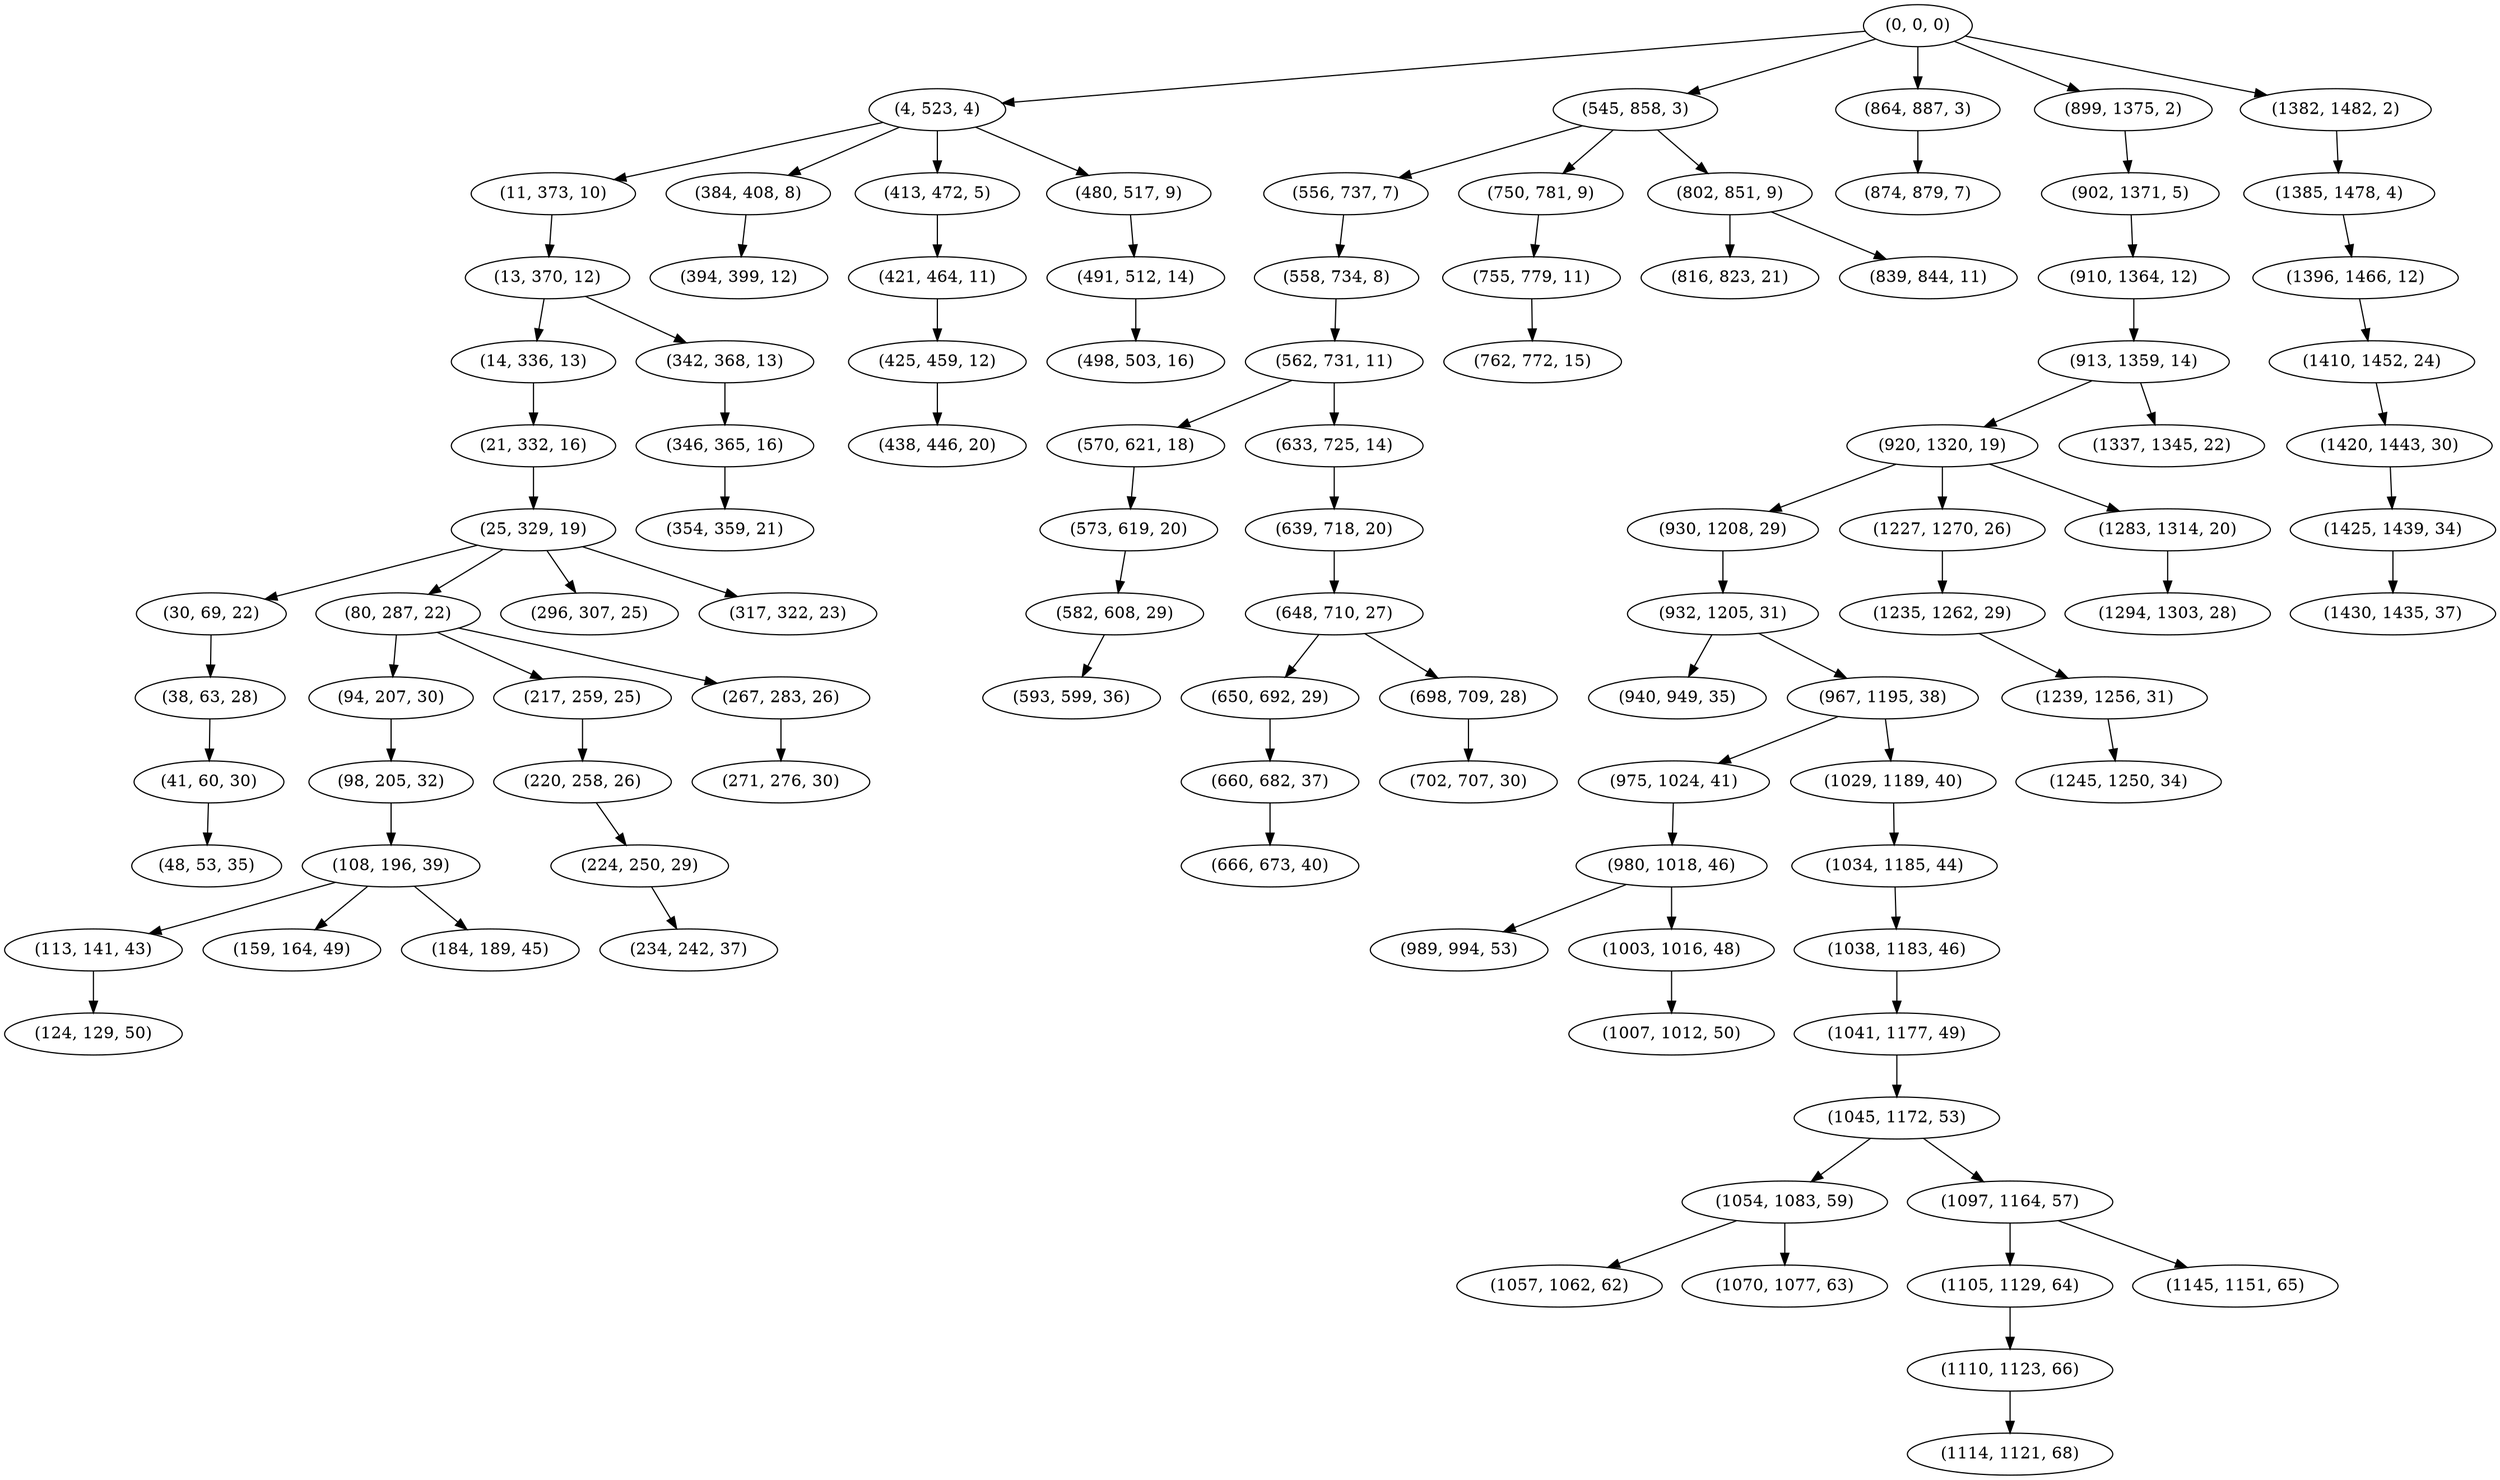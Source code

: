 digraph tree {
    "(0, 0, 0)";
    "(4, 523, 4)";
    "(11, 373, 10)";
    "(13, 370, 12)";
    "(14, 336, 13)";
    "(21, 332, 16)";
    "(25, 329, 19)";
    "(30, 69, 22)";
    "(38, 63, 28)";
    "(41, 60, 30)";
    "(48, 53, 35)";
    "(80, 287, 22)";
    "(94, 207, 30)";
    "(98, 205, 32)";
    "(108, 196, 39)";
    "(113, 141, 43)";
    "(124, 129, 50)";
    "(159, 164, 49)";
    "(184, 189, 45)";
    "(217, 259, 25)";
    "(220, 258, 26)";
    "(224, 250, 29)";
    "(234, 242, 37)";
    "(267, 283, 26)";
    "(271, 276, 30)";
    "(296, 307, 25)";
    "(317, 322, 23)";
    "(342, 368, 13)";
    "(346, 365, 16)";
    "(354, 359, 21)";
    "(384, 408, 8)";
    "(394, 399, 12)";
    "(413, 472, 5)";
    "(421, 464, 11)";
    "(425, 459, 12)";
    "(438, 446, 20)";
    "(480, 517, 9)";
    "(491, 512, 14)";
    "(498, 503, 16)";
    "(545, 858, 3)";
    "(556, 737, 7)";
    "(558, 734, 8)";
    "(562, 731, 11)";
    "(570, 621, 18)";
    "(573, 619, 20)";
    "(582, 608, 29)";
    "(593, 599, 36)";
    "(633, 725, 14)";
    "(639, 718, 20)";
    "(648, 710, 27)";
    "(650, 692, 29)";
    "(660, 682, 37)";
    "(666, 673, 40)";
    "(698, 709, 28)";
    "(702, 707, 30)";
    "(750, 781, 9)";
    "(755, 779, 11)";
    "(762, 772, 15)";
    "(802, 851, 9)";
    "(816, 823, 21)";
    "(839, 844, 11)";
    "(864, 887, 3)";
    "(874, 879, 7)";
    "(899, 1375, 2)";
    "(902, 1371, 5)";
    "(910, 1364, 12)";
    "(913, 1359, 14)";
    "(920, 1320, 19)";
    "(930, 1208, 29)";
    "(932, 1205, 31)";
    "(940, 949, 35)";
    "(967, 1195, 38)";
    "(975, 1024, 41)";
    "(980, 1018, 46)";
    "(989, 994, 53)";
    "(1003, 1016, 48)";
    "(1007, 1012, 50)";
    "(1029, 1189, 40)";
    "(1034, 1185, 44)";
    "(1038, 1183, 46)";
    "(1041, 1177, 49)";
    "(1045, 1172, 53)";
    "(1054, 1083, 59)";
    "(1057, 1062, 62)";
    "(1070, 1077, 63)";
    "(1097, 1164, 57)";
    "(1105, 1129, 64)";
    "(1110, 1123, 66)";
    "(1114, 1121, 68)";
    "(1145, 1151, 65)";
    "(1227, 1270, 26)";
    "(1235, 1262, 29)";
    "(1239, 1256, 31)";
    "(1245, 1250, 34)";
    "(1283, 1314, 20)";
    "(1294, 1303, 28)";
    "(1337, 1345, 22)";
    "(1382, 1482, 2)";
    "(1385, 1478, 4)";
    "(1396, 1466, 12)";
    "(1410, 1452, 24)";
    "(1420, 1443, 30)";
    "(1425, 1439, 34)";
    "(1430, 1435, 37)";
    "(0, 0, 0)" -> "(4, 523, 4)";
    "(0, 0, 0)" -> "(545, 858, 3)";
    "(0, 0, 0)" -> "(864, 887, 3)";
    "(0, 0, 0)" -> "(899, 1375, 2)";
    "(0, 0, 0)" -> "(1382, 1482, 2)";
    "(4, 523, 4)" -> "(11, 373, 10)";
    "(4, 523, 4)" -> "(384, 408, 8)";
    "(4, 523, 4)" -> "(413, 472, 5)";
    "(4, 523, 4)" -> "(480, 517, 9)";
    "(11, 373, 10)" -> "(13, 370, 12)";
    "(13, 370, 12)" -> "(14, 336, 13)";
    "(13, 370, 12)" -> "(342, 368, 13)";
    "(14, 336, 13)" -> "(21, 332, 16)";
    "(21, 332, 16)" -> "(25, 329, 19)";
    "(25, 329, 19)" -> "(30, 69, 22)";
    "(25, 329, 19)" -> "(80, 287, 22)";
    "(25, 329, 19)" -> "(296, 307, 25)";
    "(25, 329, 19)" -> "(317, 322, 23)";
    "(30, 69, 22)" -> "(38, 63, 28)";
    "(38, 63, 28)" -> "(41, 60, 30)";
    "(41, 60, 30)" -> "(48, 53, 35)";
    "(80, 287, 22)" -> "(94, 207, 30)";
    "(80, 287, 22)" -> "(217, 259, 25)";
    "(80, 287, 22)" -> "(267, 283, 26)";
    "(94, 207, 30)" -> "(98, 205, 32)";
    "(98, 205, 32)" -> "(108, 196, 39)";
    "(108, 196, 39)" -> "(113, 141, 43)";
    "(108, 196, 39)" -> "(159, 164, 49)";
    "(108, 196, 39)" -> "(184, 189, 45)";
    "(113, 141, 43)" -> "(124, 129, 50)";
    "(217, 259, 25)" -> "(220, 258, 26)";
    "(220, 258, 26)" -> "(224, 250, 29)";
    "(224, 250, 29)" -> "(234, 242, 37)";
    "(267, 283, 26)" -> "(271, 276, 30)";
    "(342, 368, 13)" -> "(346, 365, 16)";
    "(346, 365, 16)" -> "(354, 359, 21)";
    "(384, 408, 8)" -> "(394, 399, 12)";
    "(413, 472, 5)" -> "(421, 464, 11)";
    "(421, 464, 11)" -> "(425, 459, 12)";
    "(425, 459, 12)" -> "(438, 446, 20)";
    "(480, 517, 9)" -> "(491, 512, 14)";
    "(491, 512, 14)" -> "(498, 503, 16)";
    "(545, 858, 3)" -> "(556, 737, 7)";
    "(545, 858, 3)" -> "(750, 781, 9)";
    "(545, 858, 3)" -> "(802, 851, 9)";
    "(556, 737, 7)" -> "(558, 734, 8)";
    "(558, 734, 8)" -> "(562, 731, 11)";
    "(562, 731, 11)" -> "(570, 621, 18)";
    "(562, 731, 11)" -> "(633, 725, 14)";
    "(570, 621, 18)" -> "(573, 619, 20)";
    "(573, 619, 20)" -> "(582, 608, 29)";
    "(582, 608, 29)" -> "(593, 599, 36)";
    "(633, 725, 14)" -> "(639, 718, 20)";
    "(639, 718, 20)" -> "(648, 710, 27)";
    "(648, 710, 27)" -> "(650, 692, 29)";
    "(648, 710, 27)" -> "(698, 709, 28)";
    "(650, 692, 29)" -> "(660, 682, 37)";
    "(660, 682, 37)" -> "(666, 673, 40)";
    "(698, 709, 28)" -> "(702, 707, 30)";
    "(750, 781, 9)" -> "(755, 779, 11)";
    "(755, 779, 11)" -> "(762, 772, 15)";
    "(802, 851, 9)" -> "(816, 823, 21)";
    "(802, 851, 9)" -> "(839, 844, 11)";
    "(864, 887, 3)" -> "(874, 879, 7)";
    "(899, 1375, 2)" -> "(902, 1371, 5)";
    "(902, 1371, 5)" -> "(910, 1364, 12)";
    "(910, 1364, 12)" -> "(913, 1359, 14)";
    "(913, 1359, 14)" -> "(920, 1320, 19)";
    "(913, 1359, 14)" -> "(1337, 1345, 22)";
    "(920, 1320, 19)" -> "(930, 1208, 29)";
    "(920, 1320, 19)" -> "(1227, 1270, 26)";
    "(920, 1320, 19)" -> "(1283, 1314, 20)";
    "(930, 1208, 29)" -> "(932, 1205, 31)";
    "(932, 1205, 31)" -> "(940, 949, 35)";
    "(932, 1205, 31)" -> "(967, 1195, 38)";
    "(967, 1195, 38)" -> "(975, 1024, 41)";
    "(967, 1195, 38)" -> "(1029, 1189, 40)";
    "(975, 1024, 41)" -> "(980, 1018, 46)";
    "(980, 1018, 46)" -> "(989, 994, 53)";
    "(980, 1018, 46)" -> "(1003, 1016, 48)";
    "(1003, 1016, 48)" -> "(1007, 1012, 50)";
    "(1029, 1189, 40)" -> "(1034, 1185, 44)";
    "(1034, 1185, 44)" -> "(1038, 1183, 46)";
    "(1038, 1183, 46)" -> "(1041, 1177, 49)";
    "(1041, 1177, 49)" -> "(1045, 1172, 53)";
    "(1045, 1172, 53)" -> "(1054, 1083, 59)";
    "(1045, 1172, 53)" -> "(1097, 1164, 57)";
    "(1054, 1083, 59)" -> "(1057, 1062, 62)";
    "(1054, 1083, 59)" -> "(1070, 1077, 63)";
    "(1097, 1164, 57)" -> "(1105, 1129, 64)";
    "(1097, 1164, 57)" -> "(1145, 1151, 65)";
    "(1105, 1129, 64)" -> "(1110, 1123, 66)";
    "(1110, 1123, 66)" -> "(1114, 1121, 68)";
    "(1227, 1270, 26)" -> "(1235, 1262, 29)";
    "(1235, 1262, 29)" -> "(1239, 1256, 31)";
    "(1239, 1256, 31)" -> "(1245, 1250, 34)";
    "(1283, 1314, 20)" -> "(1294, 1303, 28)";
    "(1382, 1482, 2)" -> "(1385, 1478, 4)";
    "(1385, 1478, 4)" -> "(1396, 1466, 12)";
    "(1396, 1466, 12)" -> "(1410, 1452, 24)";
    "(1410, 1452, 24)" -> "(1420, 1443, 30)";
    "(1420, 1443, 30)" -> "(1425, 1439, 34)";
    "(1425, 1439, 34)" -> "(1430, 1435, 37)";
}
